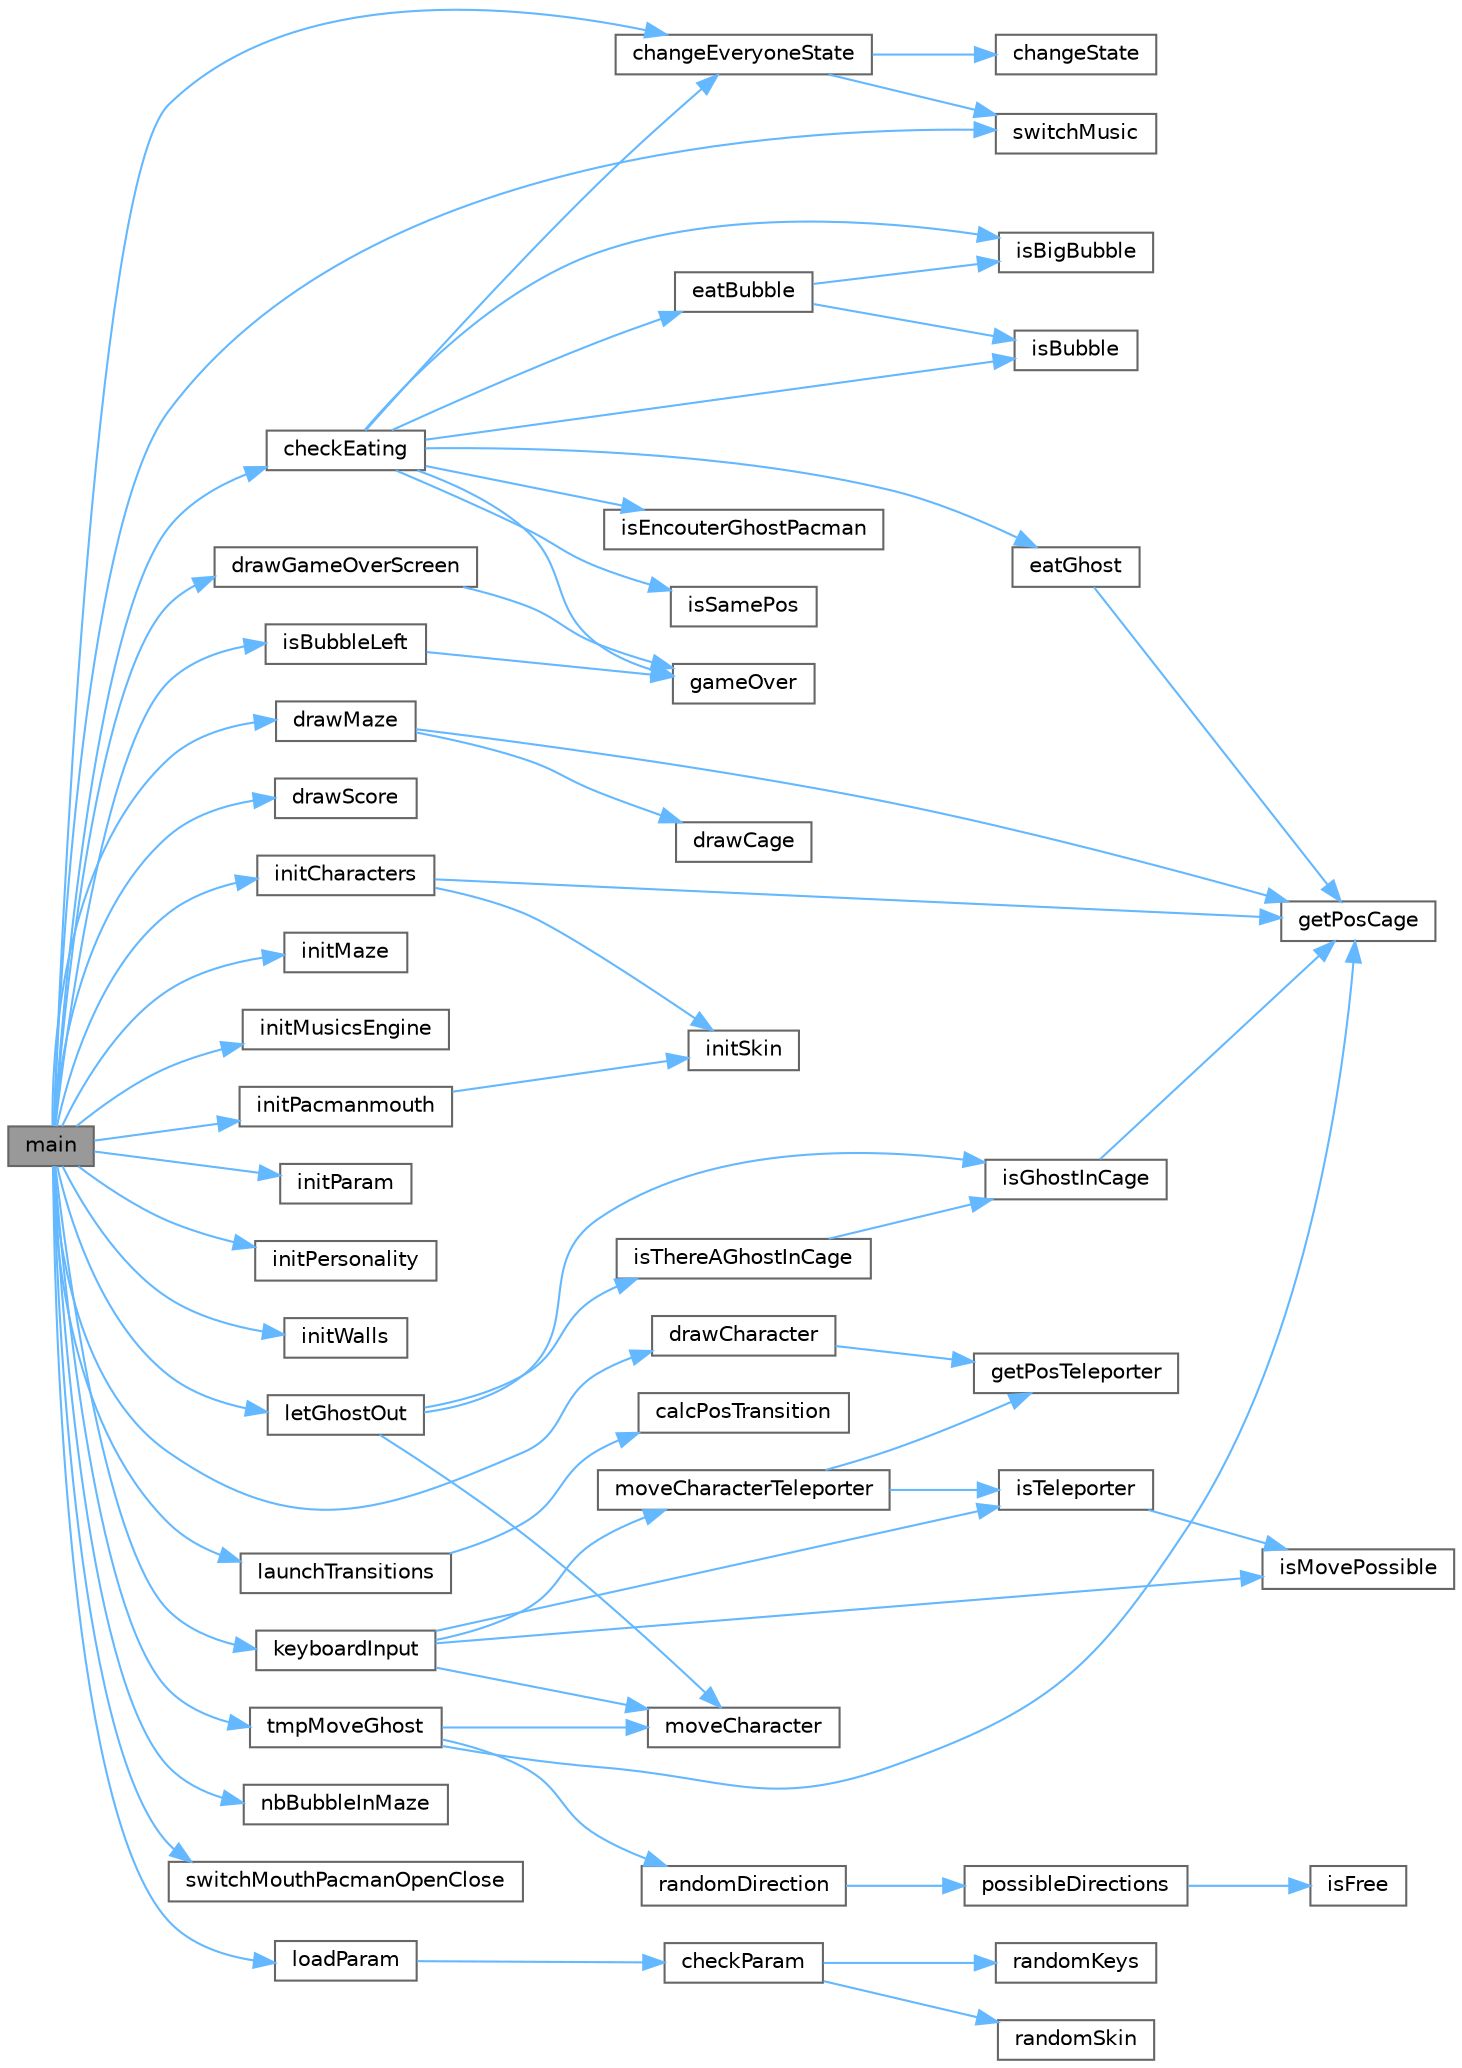 digraph "main"
{
 // LATEX_PDF_SIZE
  bgcolor="transparent";
  edge [fontname=Helvetica,fontsize=10,labelfontname=Helvetica,labelfontsize=10];
  node [fontname=Helvetica,fontsize=10,shape=box,height=0.2,width=0.4];
  rankdir="LR";
  Node1 [label="main",height=0.2,width=0.4,color="gray40", fillcolor="grey60", style="filled", fontcolor="black",tooltip="The main function of the program This function initializes all the core elements of the program,..."];
  Node1 -> Node2 [color="steelblue1",style="solid"];
  Node2 [label="changeEveryoneState",height=0.2,width=0.4,color="grey40", fillcolor="white", style="filled",URL="$game__logic_8cpp.html#af1157fd7609874c49b005fd0991474c7",tooltip=" "];
  Node2 -> Node3 [color="steelblue1",style="solid"];
  Node3 [label="changeState",height=0.2,width=0.4,color="grey40", fillcolor="white", style="filled",URL="$game__logic_8cpp.html#a13238abc3267ae97a10f897d400b92d4",tooltip="Change the state of a character."];
  Node2 -> Node4 [color="steelblue1",style="solid"];
  Node4 [label="switchMusic",height=0.2,width=0.4,color="grey40", fillcolor="white", style="filled",URL="$draw_8cpp.html#a70a6031add87a5c5a556ff3515910852",tooltip="switchMusic is a function that switches the music between the default and mad music."];
  Node1 -> Node5 [color="steelblue1",style="solid"];
  Node5 [label="checkEating",height=0.2,width=0.4,color="grey40", fillcolor="white", style="filled",URL="$game__logic_8cpp.html#ae0ed05ef5a7dc7541318db1cc12c825f",tooltip=" "];
  Node5 -> Node2 [color="steelblue1",style="solid"];
  Node5 -> Node6 [color="steelblue1",style="solid"];
  Node6 [label="eatBubble",height=0.2,width=0.4,color="grey40", fillcolor="white", style="filled",URL="$game__logic_8cpp.html#ab3fa415ab92b04d7811fe24101110088",tooltip=" "];
  Node6 -> Node7 [color="steelblue1",style="solid"];
  Node7 [label="isBigBubble",height=0.2,width=0.4,color="grey40", fillcolor="white", style="filled",URL="$assertives_8cpp.html#aaf8a93032d34586dfdef1c682d01dcfe",tooltip=" "];
  Node6 -> Node8 [color="steelblue1",style="solid"];
  Node8 [label="isBubble",height=0.2,width=0.4,color="grey40", fillcolor="white", style="filled",URL="$assertives_8cpp.html#ac64fe106af1c9210606e29abdea0da41",tooltip=" "];
  Node5 -> Node9 [color="steelblue1",style="solid"];
  Node9 [label="eatGhost",height=0.2,width=0.4,color="grey40", fillcolor="white", style="filled",URL="$game__logic_8cpp.html#a00f559aef9c6d67bbc4f79dee7e43027",tooltip="This function is used to make pacman eat the ghost and update the score accordingly."];
  Node9 -> Node10 [color="steelblue1",style="solid"];
  Node10 [label="getPosCage",height=0.2,width=0.4,color="grey40", fillcolor="white", style="filled",URL="$general_8cpp.html#a04e932e5accda172d1f2536bda6c8513",tooltip=" "];
  Node5 -> Node11 [color="steelblue1",style="solid"];
  Node11 [label="gameOver",height=0.2,width=0.4,color="grey40", fillcolor="white", style="filled",URL="$general_8cpp.html#a5911410731b0e459ee58c84e5ac8d7dd",tooltip=" "];
  Node5 -> Node7 [color="steelblue1",style="solid"];
  Node5 -> Node8 [color="steelblue1",style="solid"];
  Node5 -> Node12 [color="steelblue1",style="solid"];
  Node12 [label="isEncouterGhostPacman",height=0.2,width=0.4,color="grey40", fillcolor="white", style="filled",URL="$assertives_8cpp.html#a6597cb88146fea8e0069ae50170f7699",tooltip="A function that checks if the pacman and a ghost have encountered each other."];
  Node5 -> Node13 [color="steelblue1",style="solid"];
  Node13 [label="isSamePos",height=0.2,width=0.4,color="grey40", fillcolor="white", style="filled",URL="$assertives_8cpp.html#ac7440ed3b9c179bfbc326f1ae864f871",tooltip="A function that checks if two characters have the same position."];
  Node1 -> Node14 [color="steelblue1",style="solid"];
  Node14 [label="drawCharacter",height=0.2,width=0.4,color="grey40", fillcolor="white", style="filled",URL="$draw_8cpp.html#a3d92b338a69ed5c5c17868262c5106bf",tooltip=" "];
  Node14 -> Node15 [color="steelblue1",style="solid"];
  Node15 [label="getPosTeleporter",height=0.2,width=0.4,color="grey40", fillcolor="white", style="filled",URL="$general_8cpp.html#a89f28dc4c7a90df07b1e90b8fb6be5c2",tooltip=" "];
  Node1 -> Node16 [color="steelblue1",style="solid"];
  Node16 [label="drawGameOverScreen",height=0.2,width=0.4,color="grey40", fillcolor="white", style="filled",URL="$draw_8cpp.html#a64851a04ba4f16777a9585ee475ad844",tooltip="Draws the game over screen."];
  Node16 -> Node11 [color="steelblue1",style="solid"];
  Node1 -> Node17 [color="steelblue1",style="solid"];
  Node17 [label="drawMaze",height=0.2,width=0.4,color="grey40", fillcolor="white", style="filled",URL="$draw_8cpp.html#a3e1ac31dc4a8858d652ed8f20f5ceda3",tooltip=" "];
  Node17 -> Node18 [color="steelblue1",style="solid"];
  Node18 [label="drawCage",height=0.2,width=0.4,color="grey40", fillcolor="white", style="filled",URL="$draw_8cpp.html#a13f975c5e8f97292826a37bae7795818",tooltip=" "];
  Node17 -> Node10 [color="steelblue1",style="solid"];
  Node1 -> Node19 [color="steelblue1",style="solid"];
  Node19 [label="drawScore",height=0.2,width=0.4,color="grey40", fillcolor="white", style="filled",URL="$draw_8cpp.html#acd349d5ff0808c844d9ee289442fff5a",tooltip="Draws the current score in the window. This function uses the MinGL object to display the current sco..."];
  Node1 -> Node20 [color="steelblue1",style="solid"];
  Node20 [label="initCharacters",height=0.2,width=0.4,color="grey40", fillcolor="white", style="filled",URL="$initialization_8cpp.html#afc7f1f6f705585a0191d53ef7f45b184",tooltip="Initialize the characters for the game."];
  Node20 -> Node10 [color="steelblue1",style="solid"];
  Node20 -> Node21 [color="steelblue1",style="solid"];
  Node21 [label="initSkin",height=0.2,width=0.4,color="grey40", fillcolor="white", style="filled",URL="$initialization_8cpp.html#a363165128bfdd45f99153a6d13aaf0a9",tooltip=" "];
  Node1 -> Node22 [color="steelblue1",style="solid"];
  Node22 [label="initMaze",height=0.2,width=0.4,color="grey40", fillcolor="white", style="filled",URL="$initialization_8cpp.html#a2c0cb58e6db52cc59a54387d093ad6d7",tooltip=" "];
  Node1 -> Node23 [color="steelblue1",style="solid"];
  Node23 [label="initMusicsEngine",height=0.2,width=0.4,color="grey40", fillcolor="white", style="filled",URL="$initialization_8cpp.html#a4e7df9e43241611159fd2ce69dd27bbd",tooltip="Initialize the different musics used in the game."];
  Node1 -> Node24 [color="steelblue1",style="solid"];
  Node24 [label="initPacmanmouth",height=0.2,width=0.4,color="grey40", fillcolor="white", style="filled",URL="$initialization_8cpp.html#ab7748396f9ce97426eacae784594c02b",tooltip="Initialize the Pacman mouth."];
  Node24 -> Node21 [color="steelblue1",style="solid"];
  Node1 -> Node25 [color="steelblue1",style="solid"];
  Node25 [label="initParam",height=0.2,width=0.4,color="grey40", fillcolor="white", style="filled",URL="$param_8cpp.html#acdcf6cc1adce9270fd23fb13e3f3ff70",tooltip="Initialize the Param struct with default values."];
  Node1 -> Node26 [color="steelblue1",style="solid"];
  Node26 [label="initPersonality",height=0.2,width=0.4,color="grey40", fillcolor="white", style="filled",URL="$initialization_8cpp.html#ac594683bf6ecd46b1c6471636307be23",tooltip=" "];
  Node1 -> Node27 [color="steelblue1",style="solid"];
  Node27 [label="initWalls",height=0.2,width=0.4,color="grey40", fillcolor="white", style="filled",URL="$initialization_8cpp.html#a3c62a54fcaa9cd77b0df54c2643a7d90",tooltip=" "];
  Node1 -> Node28 [color="steelblue1",style="solid"];
  Node28 [label="isBubbleLeft",height=0.2,width=0.4,color="grey40", fillcolor="white", style="filled",URL="$assertives_8cpp.html#a5399ee2be06c9951cc917eb00528a2f9",tooltip="A function that checks if all the bubbles have been eaten and sets the game state accordingly."];
  Node28 -> Node11 [color="steelblue1",style="solid"];
  Node1 -> Node29 [color="steelblue1",style="solid"];
  Node29 [label="keyboardInput",height=0.2,width=0.4,color="grey40", fillcolor="white", style="filled",URL="$general_8cpp.html#aa118f951c7a5bea5a09d5061d79a5076",tooltip=" "];
  Node29 -> Node30 [color="steelblue1",style="solid"];
  Node30 [label="isMovePossible",height=0.2,width=0.4,color="grey40", fillcolor="white", style="filled",URL="$assertives_8cpp.html#aa6baee65cfbb5c8acba18a073f8112b1",tooltip=" "];
  Node29 -> Node31 [color="steelblue1",style="solid"];
  Node31 [label="isTeleporter",height=0.2,width=0.4,color="grey40", fillcolor="white", style="filled",URL="$assertives_8cpp.html#a511da31200fd09d874550dfee94c8166",tooltip=" "];
  Node31 -> Node30 [color="steelblue1",style="solid"];
  Node29 -> Node32 [color="steelblue1",style="solid"];
  Node32 [label="moveCharacter",height=0.2,width=0.4,color="grey40", fillcolor="white", style="filled",URL="$game__logic_8cpp.html#ad49fe1a5f76e62ddcb7f9f3caa56a5c2",tooltip=" "];
  Node29 -> Node33 [color="steelblue1",style="solid"];
  Node33 [label="moveCharacterTeleporter",height=0.2,width=0.4,color="grey40", fillcolor="white", style="filled",URL="$game__logic_8cpp.html#a31c11194646bcf34a1f0fc231ed9c025",tooltip=" "];
  Node33 -> Node15 [color="steelblue1",style="solid"];
  Node33 -> Node31 [color="steelblue1",style="solid"];
  Node1 -> Node34 [color="steelblue1",style="solid"];
  Node34 [label="launchTransitions",height=0.2,width=0.4,color="grey40", fillcolor="white", style="filled",URL="$draw_8cpp.html#a8398b18177a21b0346b97e900d9507be",tooltip=" "];
  Node34 -> Node35 [color="steelblue1",style="solid"];
  Node35 [label="calcPosTransition",height=0.2,width=0.4,color="grey40", fillcolor="white", style="filled",URL="$draw_8cpp.html#abd324ac6d28ec2e8fed6be68d2e45096",tooltip="Calculates the transition position for a character. This function takes in a reference to a character..."];
  Node1 -> Node36 [color="steelblue1",style="solid"];
  Node36 [label="letGhostOut",height=0.2,width=0.4,color="grey40", fillcolor="white", style="filled",URL="$game__logic_8cpp.html#aad082b99d257ff8b68ea4a4c8c40c333",tooltip="This function allows the ghosts to leave the jail."];
  Node36 -> Node37 [color="steelblue1",style="solid"];
  Node37 [label="isGhostInCage",height=0.2,width=0.4,color="grey40", fillcolor="white", style="filled",URL="$assertives_8cpp.html#a9990c14f211e1c5760b612423b342c6f",tooltip="A function that checks if a ghost is currently in its cage."];
  Node37 -> Node10 [color="steelblue1",style="solid"];
  Node36 -> Node38 [color="steelblue1",style="solid"];
  Node38 [label="isThereAGhostInCage",height=0.2,width=0.4,color="grey40", fillcolor="white", style="filled",URL="$assertives_8cpp.html#a99c698efb3f30c46e61095fe7fda6347",tooltip=" "];
  Node38 -> Node37 [color="steelblue1",style="solid"];
  Node36 -> Node32 [color="steelblue1",style="solid"];
  Node1 -> Node39 [color="steelblue1",style="solid"];
  Node39 [label="loadParam",height=0.2,width=0.4,color="grey40", fillcolor="white", style="filled",URL="$param_8cpp.html#a5b1770617561c897790e48b07c49c58e",tooltip="Load the game parameters from the settings file."];
  Node39 -> Node40 [color="steelblue1",style="solid"];
  Node40 [label="checkParam",height=0.2,width=0.4,color="grey40", fillcolor="white", style="filled",URL="$param_8cpp.html#ab05c7bb830ed2383d964a5523ca1268d",tooltip="Check if the key and value from the settings file are authorized."];
  Node40 -> Node41 [color="steelblue1",style="solid"];
  Node41 [label="randomKeys",height=0.2,width=0.4,color="grey40", fillcolor="white", style="filled",URL="$param_8cpp.html#ad4a3d063ebc7e99a32401183016ba46a",tooltip="Set Random moveKeys between [z,q,s,d]."];
  Node40 -> Node42 [color="steelblue1",style="solid"];
  Node42 [label="randomSkin",height=0.2,width=0.4,color="grey40", fillcolor="white", style="filled",URL="$param_8cpp.html#af269a8e6756124d3438c4f75a51b958e",tooltip="Set Random characters and maze skins."];
  Node1 -> Node43 [color="steelblue1",style="solid"];
  Node43 [label="nbBubbleInMaze",height=0.2,width=0.4,color="grey40", fillcolor="white", style="filled",URL="$initialization_8cpp.html#a2c605a2e05e49806b2aea278b89942ff",tooltip=" "];
  Node1 -> Node44 [color="steelblue1",style="solid"];
  Node44 [label="switchMouthPacmanOpenClose",height=0.2,width=0.4,color="grey40", fillcolor="white", style="filled",URL="$draw_8cpp.html#ae580b80500db92efedc4df0a75d9bd7f",tooltip="Function that switch the mouth of the Pacman character between open and closed."];
  Node1 -> Node4 [color="steelblue1",style="solid"];
  Node1 -> Node45 [color="steelblue1",style="solid"];
  Node45 [label="tmpMoveGhost",height=0.2,width=0.4,color="grey40", fillcolor="white", style="filled",URL="$general_8cpp.html#a6eac6a0d4521074e5ab46d5af0f9aa8f",tooltip=" "];
  Node45 -> Node10 [color="steelblue1",style="solid"];
  Node45 -> Node32 [color="steelblue1",style="solid"];
  Node45 -> Node46 [color="steelblue1",style="solid"];
  Node46 [label="randomDirection",height=0.2,width=0.4,color="grey40", fillcolor="white", style="filled",URL="$general_8cpp.html#a4793493d097b787c9be2d5de18bf1633",tooltip=" "];
  Node46 -> Node47 [color="steelblue1",style="solid"];
  Node47 [label="possibleDirections",height=0.2,width=0.4,color="grey40", fillcolor="white", style="filled",URL="$general_8cpp.html#a49b69d17591326e8104b90001fc8e635",tooltip=" "];
  Node47 -> Node48 [color="steelblue1",style="solid"];
  Node48 [label="isFree",height=0.2,width=0.4,color="grey40", fillcolor="white", style="filled",URL="$assertives_8cpp.html#a23b730f99dc9132a7343a500388c27e3",tooltip="A function that checks if a given position is free."];
}
